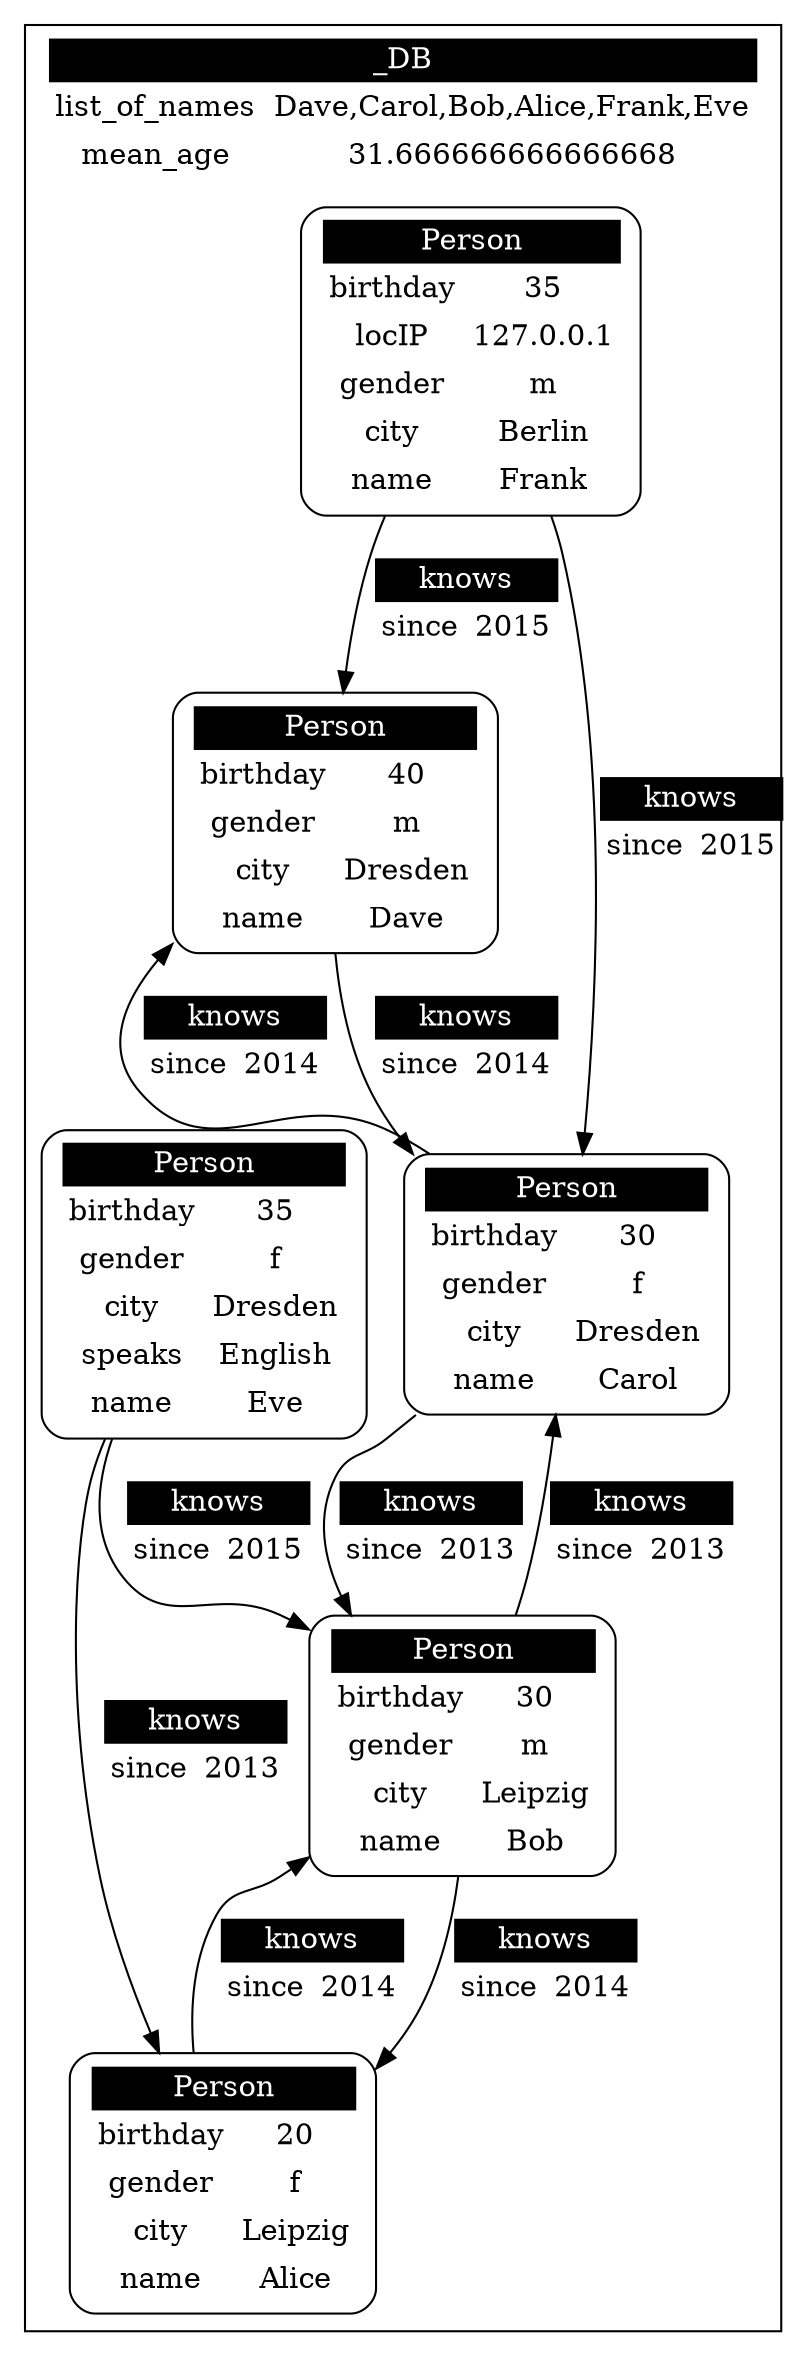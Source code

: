 digraph {

subgraph cluster_g671d18892382ff8c9b543cff{
label=<<font color="#000000"><table border="0" cellborder="0" cellpadding="3"><tr><td colspan="2" bgcolor="#000000"><font color="white">_DB</font></td></tr><tr><td>list_of_names</td><td>Dave,Carol,Bob,Alice,Frank,Eve</td></tr><tr><td>mean_age</td><td>31.666666666666668</td></tr></table></font>>;
v671d18892382ff8c9b543ce4671d18892382ff8c9b543cff [shape=Mrecord, label=<<font color="#000000"><table border="0" cellborder="0" cellpadding="3"><tr><td colspan="2" bgcolor="#000000"><font color="white">Person</font></td></tr><tr><td>birthday</td><td>40</td></tr><tr><td>gender</td><td>m</td></tr><tr><td>city</td><td>Dresden</td></tr><tr><td>name</td><td>Dave</td></tr></table></font>>];
v671d18892382ff8c9b543ce3671d18892382ff8c9b543cff [shape=Mrecord, label=<<font color="#000000"><table border="0" cellborder="0" cellpadding="3"><tr><td colspan="2" bgcolor="#000000"><font color="white">Person</font></td></tr><tr><td>birthday</td><td>30</td></tr><tr><td>gender</td><td>f</td></tr><tr><td>city</td><td>Dresden</td></tr><tr><td>name</td><td>Carol</td></tr></table></font>>];
v671d18892382ff8c9b543ce2671d18892382ff8c9b543cff [shape=Mrecord, label=<<font color="#000000"><table border="0" cellborder="0" cellpadding="3"><tr><td colspan="2" bgcolor="#000000"><font color="white">Person</font></td></tr><tr><td>birthday</td><td>30</td></tr><tr><td>gender</td><td>m</td></tr><tr><td>city</td><td>Leipzig</td></tr><tr><td>name</td><td>Bob</td></tr></table></font>>];
v671d18892382ff8c9b543ce1671d18892382ff8c9b543cff [shape=Mrecord, label=<<font color="#000000"><table border="0" cellborder="0" cellpadding="3"><tr><td colspan="2" bgcolor="#000000"><font color="white">Person</font></td></tr><tr><td>birthday</td><td>20</td></tr><tr><td>gender</td><td>f</td></tr><tr><td>city</td><td>Leipzig</td></tr><tr><td>name</td><td>Alice</td></tr></table></font>>];
v671d18892382ff8c9b543ce6671d18892382ff8c9b543cff [shape=Mrecord, label=<<font color="#000000"><table border="0" cellborder="0" cellpadding="3"><tr><td colspan="2" bgcolor="#000000"><font color="white">Person</font></td></tr><tr><td>birthday</td><td>35</td></tr><tr><td>locIP</td><td>127.0.0.1</td></tr><tr><td>gender</td><td>m</td></tr><tr><td>city</td><td>Berlin</td></tr><tr><td>name</td><td>Frank</td></tr></table></font>>];
v671d18892382ff8c9b543ce5671d18892382ff8c9b543cff [shape=Mrecord, label=<<font color="#000000"><table border="0" cellborder="0" cellpadding="3"><tr><td colspan="2" bgcolor="#000000"><font color="white">Person</font></td></tr><tr><td>birthday</td><td>35</td></tr><tr><td>gender</td><td>f</td></tr><tr><td>city</td><td>Dresden</td></tr><tr><td>speaks</td><td>English</td></tr><tr><td>name</td><td>Eve</td></tr></table></font>>];
v671d18892382ff8c9b543ce5671d18892382ff8c9b543cff->v671d18892382ff8c9b543ce1671d18892382ff8c9b543cff [label=<<font color="#000000"><table border="0" cellborder="0" cellpadding="3"><tr><td colspan="2" bgcolor="#000000"><font color="white">knows</font></td></tr><tr><td>since</td><td>2013</td></tr></table></font>>];
v671d18892382ff8c9b543ce4671d18892382ff8c9b543cff->v671d18892382ff8c9b543ce3671d18892382ff8c9b543cff [label=<<font color="#000000"><table border="0" cellborder="0" cellpadding="3"><tr><td colspan="2" bgcolor="#000000"><font color="white">knows</font></td></tr><tr><td>since</td><td>2014</td></tr></table></font>>];
v671d18892382ff8c9b543ce6671d18892382ff8c9b543cff->v671d18892382ff8c9b543ce3671d18892382ff8c9b543cff [label=<<font color="#000000"><table border="0" cellborder="0" cellpadding="3"><tr><td colspan="2" bgcolor="#000000"><font color="white">knows</font></td></tr><tr><td>since</td><td>2015</td></tr></table></font>>];
v671d18892382ff8c9b543ce3671d18892382ff8c9b543cff->v671d18892382ff8c9b543ce2671d18892382ff8c9b543cff [label=<<font color="#000000"><table border="0" cellborder="0" cellpadding="3"><tr><td colspan="2" bgcolor="#000000"><font color="white">knows</font></td></tr><tr><td>since</td><td>2013</td></tr></table></font>>];
v671d18892382ff8c9b543ce5671d18892382ff8c9b543cff->v671d18892382ff8c9b543ce2671d18892382ff8c9b543cff [label=<<font color="#000000"><table border="0" cellborder="0" cellpadding="3"><tr><td colspan="2" bgcolor="#000000"><font color="white">knows</font></td></tr><tr><td>since</td><td>2015</td></tr></table></font>>];
v671d18892382ff8c9b543ce2671d18892382ff8c9b543cff->v671d18892382ff8c9b543ce1671d18892382ff8c9b543cff [label=<<font color="#000000"><table border="0" cellborder="0" cellpadding="3"><tr><td colspan="2" bgcolor="#000000"><font color="white">knows</font></td></tr><tr><td>since</td><td>2014</td></tr></table></font>>];
v671d18892382ff8c9b543ce2671d18892382ff8c9b543cff->v671d18892382ff8c9b543ce3671d18892382ff8c9b543cff [label=<<font color="#000000"><table border="0" cellborder="0" cellpadding="3"><tr><td colspan="2" bgcolor="#000000"><font color="white">knows</font></td></tr><tr><td>since</td><td>2013</td></tr></table></font>>];
v671d18892382ff8c9b543ce3671d18892382ff8c9b543cff->v671d18892382ff8c9b543ce4671d18892382ff8c9b543cff [label=<<font color="#000000"><table border="0" cellborder="0" cellpadding="3"><tr><td colspan="2" bgcolor="#000000"><font color="white">knows</font></td></tr><tr><td>since</td><td>2014</td></tr></table></font>>];
v671d18892382ff8c9b543ce6671d18892382ff8c9b543cff->v671d18892382ff8c9b543ce4671d18892382ff8c9b543cff [label=<<font color="#000000"><table border="0" cellborder="0" cellpadding="3"><tr><td colspan="2" bgcolor="#000000"><font color="white">knows</font></td></tr><tr><td>since</td><td>2015</td></tr></table></font>>];
v671d18892382ff8c9b543ce1671d18892382ff8c9b543cff->v671d18892382ff8c9b543ce2671d18892382ff8c9b543cff [label=<<font color="#000000"><table border="0" cellborder="0" cellpadding="3"><tr><td colspan="2" bgcolor="#000000"><font color="white">knows</font></td></tr><tr><td>since</td><td>2014</td></tr></table></font>>];
}

}

